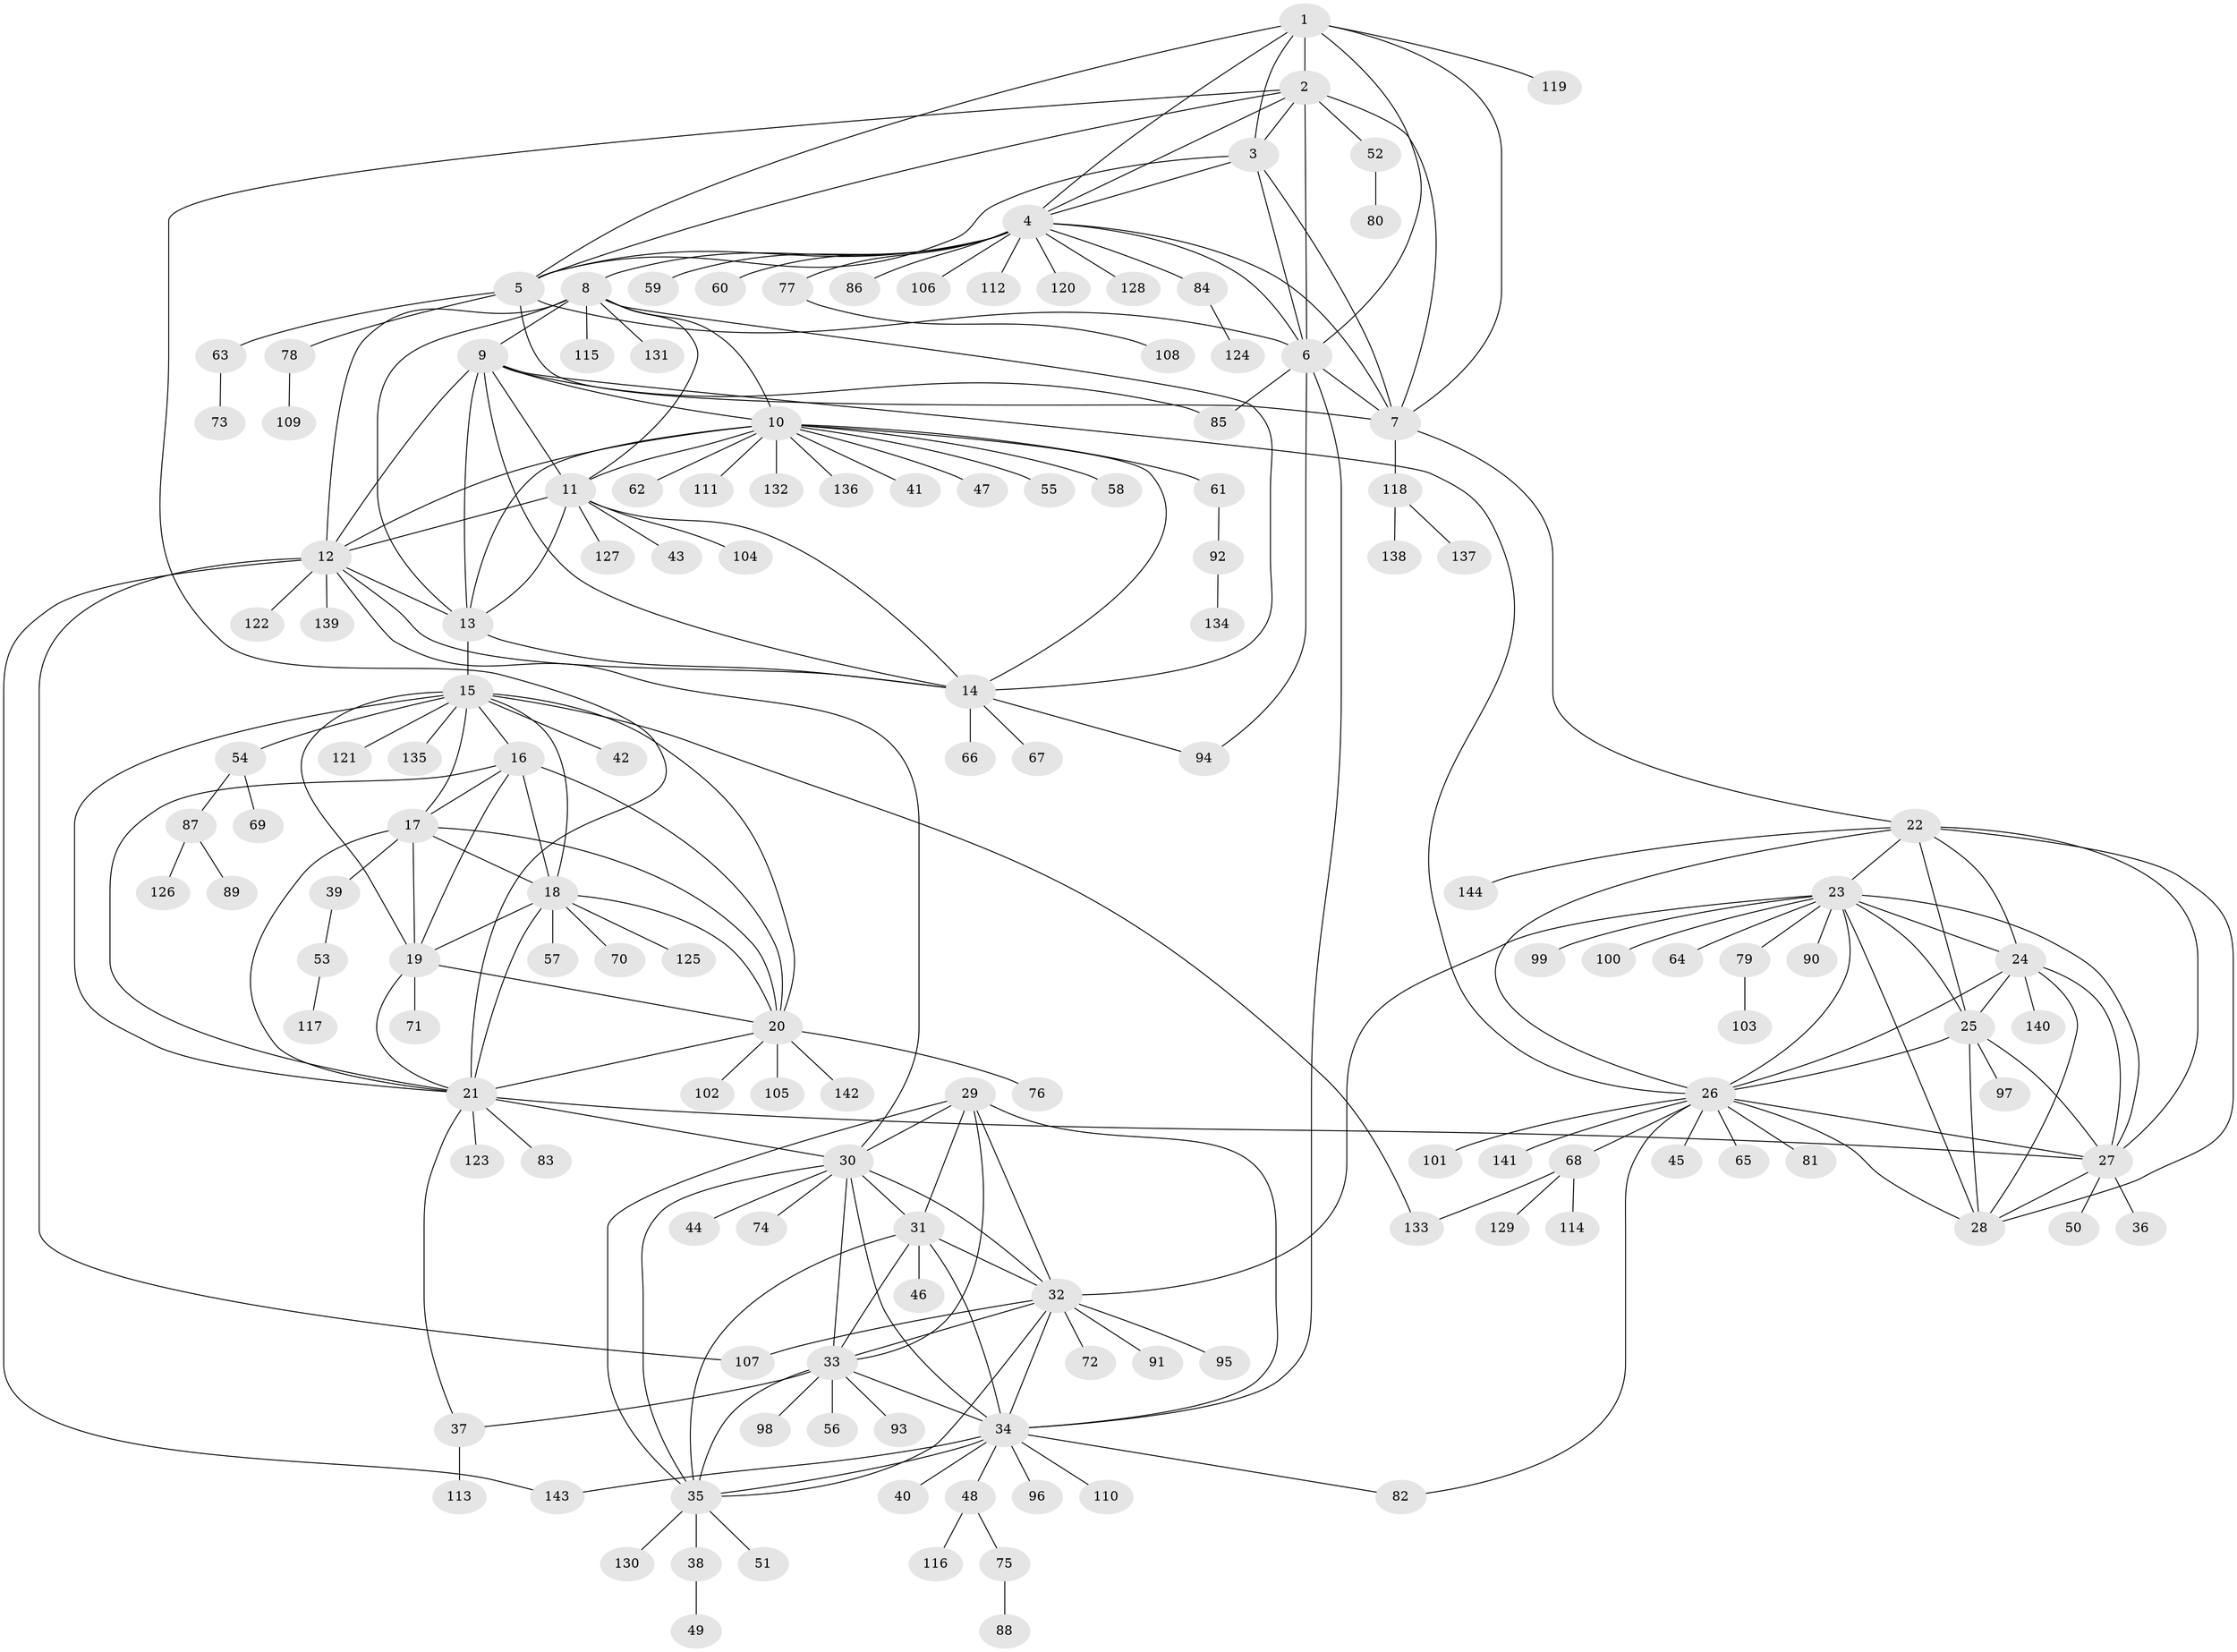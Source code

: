 // coarse degree distribution, {7: 0.03, 8: 0.06, 6: 0.03, 16: 0.01, 9: 0.04, 4: 0.03, 14: 0.01, 15: 0.01, 5: 0.03, 12: 0.02, 1: 0.62, 3: 0.01, 2: 0.1}
// Generated by graph-tools (version 1.1) at 2025/19/03/04/25 18:19:35]
// undirected, 144 vertices, 231 edges
graph export_dot {
graph [start="1"]
  node [color=gray90,style=filled];
  1;
  2;
  3;
  4;
  5;
  6;
  7;
  8;
  9;
  10;
  11;
  12;
  13;
  14;
  15;
  16;
  17;
  18;
  19;
  20;
  21;
  22;
  23;
  24;
  25;
  26;
  27;
  28;
  29;
  30;
  31;
  32;
  33;
  34;
  35;
  36;
  37;
  38;
  39;
  40;
  41;
  42;
  43;
  44;
  45;
  46;
  47;
  48;
  49;
  50;
  51;
  52;
  53;
  54;
  55;
  56;
  57;
  58;
  59;
  60;
  61;
  62;
  63;
  64;
  65;
  66;
  67;
  68;
  69;
  70;
  71;
  72;
  73;
  74;
  75;
  76;
  77;
  78;
  79;
  80;
  81;
  82;
  83;
  84;
  85;
  86;
  87;
  88;
  89;
  90;
  91;
  92;
  93;
  94;
  95;
  96;
  97;
  98;
  99;
  100;
  101;
  102;
  103;
  104;
  105;
  106;
  107;
  108;
  109;
  110;
  111;
  112;
  113;
  114;
  115;
  116;
  117;
  118;
  119;
  120;
  121;
  122;
  123;
  124;
  125;
  126;
  127;
  128;
  129;
  130;
  131;
  132;
  133;
  134;
  135;
  136;
  137;
  138;
  139;
  140;
  141;
  142;
  143;
  144;
  1 -- 2;
  1 -- 3;
  1 -- 4;
  1 -- 5;
  1 -- 6;
  1 -- 7;
  1 -- 119;
  2 -- 3;
  2 -- 4;
  2 -- 5;
  2 -- 6;
  2 -- 7;
  2 -- 21;
  2 -- 52;
  3 -- 4;
  3 -- 5;
  3 -- 6;
  3 -- 7;
  4 -- 5;
  4 -- 6;
  4 -- 7;
  4 -- 8;
  4 -- 59;
  4 -- 60;
  4 -- 77;
  4 -- 84;
  4 -- 86;
  4 -- 106;
  4 -- 112;
  4 -- 120;
  4 -- 128;
  5 -- 6;
  5 -- 7;
  5 -- 63;
  5 -- 78;
  6 -- 7;
  6 -- 34;
  6 -- 85;
  6 -- 94;
  7 -- 22;
  7 -- 118;
  8 -- 9;
  8 -- 10;
  8 -- 11;
  8 -- 12;
  8 -- 13;
  8 -- 14;
  8 -- 115;
  8 -- 131;
  9 -- 10;
  9 -- 11;
  9 -- 12;
  9 -- 13;
  9 -- 14;
  9 -- 26;
  9 -- 85;
  10 -- 11;
  10 -- 12;
  10 -- 13;
  10 -- 14;
  10 -- 41;
  10 -- 47;
  10 -- 55;
  10 -- 58;
  10 -- 61;
  10 -- 62;
  10 -- 111;
  10 -- 132;
  10 -- 136;
  11 -- 12;
  11 -- 13;
  11 -- 14;
  11 -- 43;
  11 -- 104;
  11 -- 127;
  12 -- 13;
  12 -- 14;
  12 -- 30;
  12 -- 107;
  12 -- 122;
  12 -- 139;
  12 -- 143;
  13 -- 14;
  13 -- 15;
  14 -- 66;
  14 -- 67;
  14 -- 94;
  15 -- 16;
  15 -- 17;
  15 -- 18;
  15 -- 19;
  15 -- 20;
  15 -- 21;
  15 -- 42;
  15 -- 54;
  15 -- 121;
  15 -- 133;
  15 -- 135;
  16 -- 17;
  16 -- 18;
  16 -- 19;
  16 -- 20;
  16 -- 21;
  17 -- 18;
  17 -- 19;
  17 -- 20;
  17 -- 21;
  17 -- 39;
  18 -- 19;
  18 -- 20;
  18 -- 21;
  18 -- 57;
  18 -- 70;
  18 -- 125;
  19 -- 20;
  19 -- 21;
  19 -- 71;
  20 -- 21;
  20 -- 76;
  20 -- 102;
  20 -- 105;
  20 -- 142;
  21 -- 27;
  21 -- 30;
  21 -- 37;
  21 -- 83;
  21 -- 123;
  22 -- 23;
  22 -- 24;
  22 -- 25;
  22 -- 26;
  22 -- 27;
  22 -- 28;
  22 -- 144;
  23 -- 24;
  23 -- 25;
  23 -- 26;
  23 -- 27;
  23 -- 28;
  23 -- 32;
  23 -- 64;
  23 -- 79;
  23 -- 90;
  23 -- 99;
  23 -- 100;
  24 -- 25;
  24 -- 26;
  24 -- 27;
  24 -- 28;
  24 -- 140;
  25 -- 26;
  25 -- 27;
  25 -- 28;
  25 -- 97;
  26 -- 27;
  26 -- 28;
  26 -- 45;
  26 -- 65;
  26 -- 68;
  26 -- 81;
  26 -- 82;
  26 -- 101;
  26 -- 141;
  27 -- 28;
  27 -- 36;
  27 -- 50;
  29 -- 30;
  29 -- 31;
  29 -- 32;
  29 -- 33;
  29 -- 34;
  29 -- 35;
  30 -- 31;
  30 -- 32;
  30 -- 33;
  30 -- 34;
  30 -- 35;
  30 -- 44;
  30 -- 74;
  31 -- 32;
  31 -- 33;
  31 -- 34;
  31 -- 35;
  31 -- 46;
  32 -- 33;
  32 -- 34;
  32 -- 35;
  32 -- 72;
  32 -- 91;
  32 -- 95;
  32 -- 107;
  33 -- 34;
  33 -- 35;
  33 -- 37;
  33 -- 56;
  33 -- 93;
  33 -- 98;
  34 -- 35;
  34 -- 40;
  34 -- 48;
  34 -- 82;
  34 -- 96;
  34 -- 110;
  34 -- 143;
  35 -- 38;
  35 -- 51;
  35 -- 130;
  37 -- 113;
  38 -- 49;
  39 -- 53;
  48 -- 75;
  48 -- 116;
  52 -- 80;
  53 -- 117;
  54 -- 69;
  54 -- 87;
  61 -- 92;
  63 -- 73;
  68 -- 114;
  68 -- 129;
  68 -- 133;
  75 -- 88;
  77 -- 108;
  78 -- 109;
  79 -- 103;
  84 -- 124;
  87 -- 89;
  87 -- 126;
  92 -- 134;
  118 -- 137;
  118 -- 138;
}
